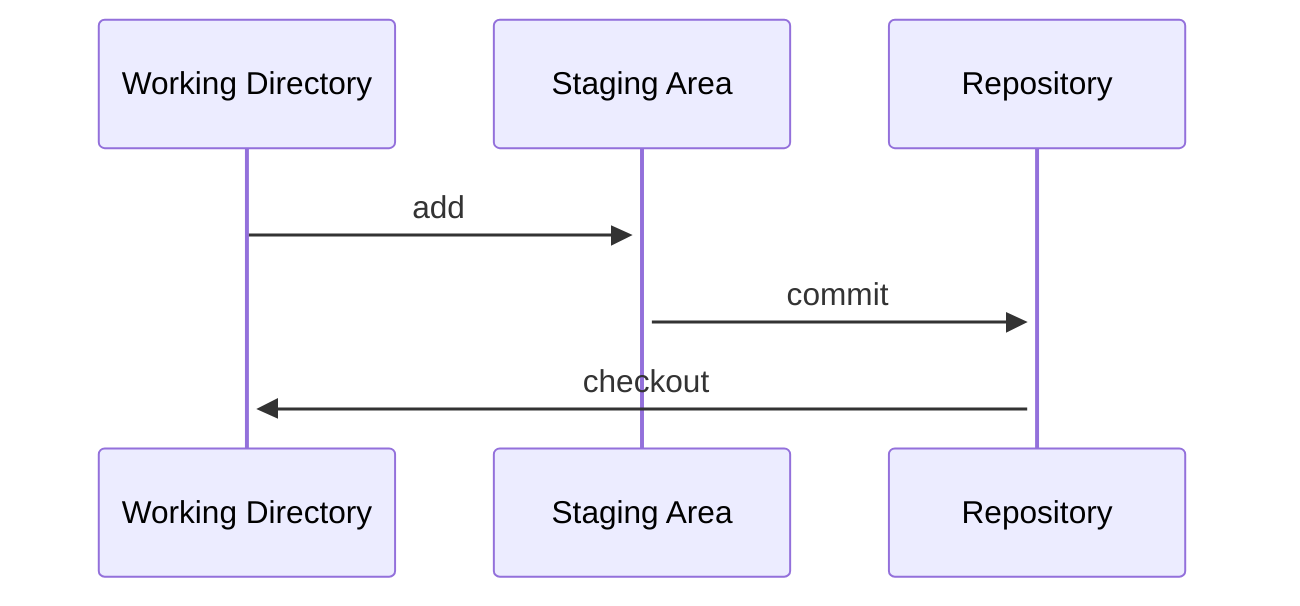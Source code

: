 sequenceDiagram
    Working Directory->>+Staging Area: add
    Staging Area->>+Repository: commit
    Repository->>+Working Directory: checkout